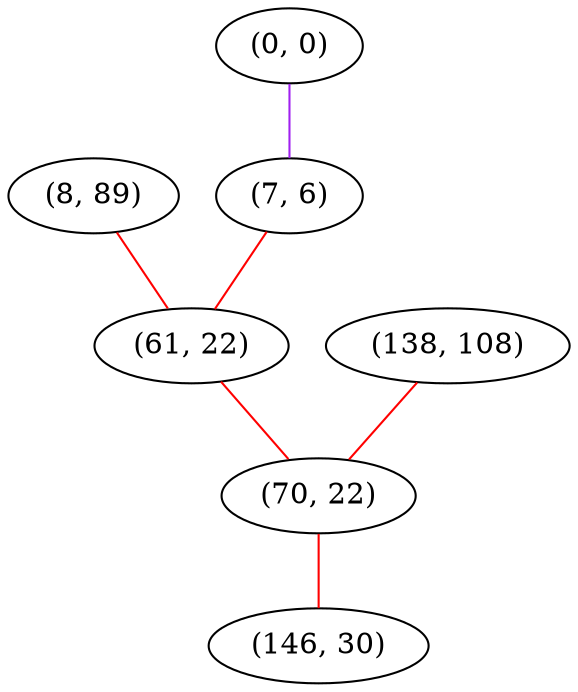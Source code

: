 graph "" {
"(8, 89)";
"(0, 0)";
"(7, 6)";
"(138, 108)";
"(61, 22)";
"(70, 22)";
"(146, 30)";
"(8, 89)" -- "(61, 22)"  [color=red, key=0, weight=1];
"(0, 0)" -- "(7, 6)"  [color=purple, key=0, weight=4];
"(7, 6)" -- "(61, 22)"  [color=red, key=0, weight=1];
"(138, 108)" -- "(70, 22)"  [color=red, key=0, weight=1];
"(61, 22)" -- "(70, 22)"  [color=red, key=0, weight=1];
"(70, 22)" -- "(146, 30)"  [color=red, key=0, weight=1];
}
